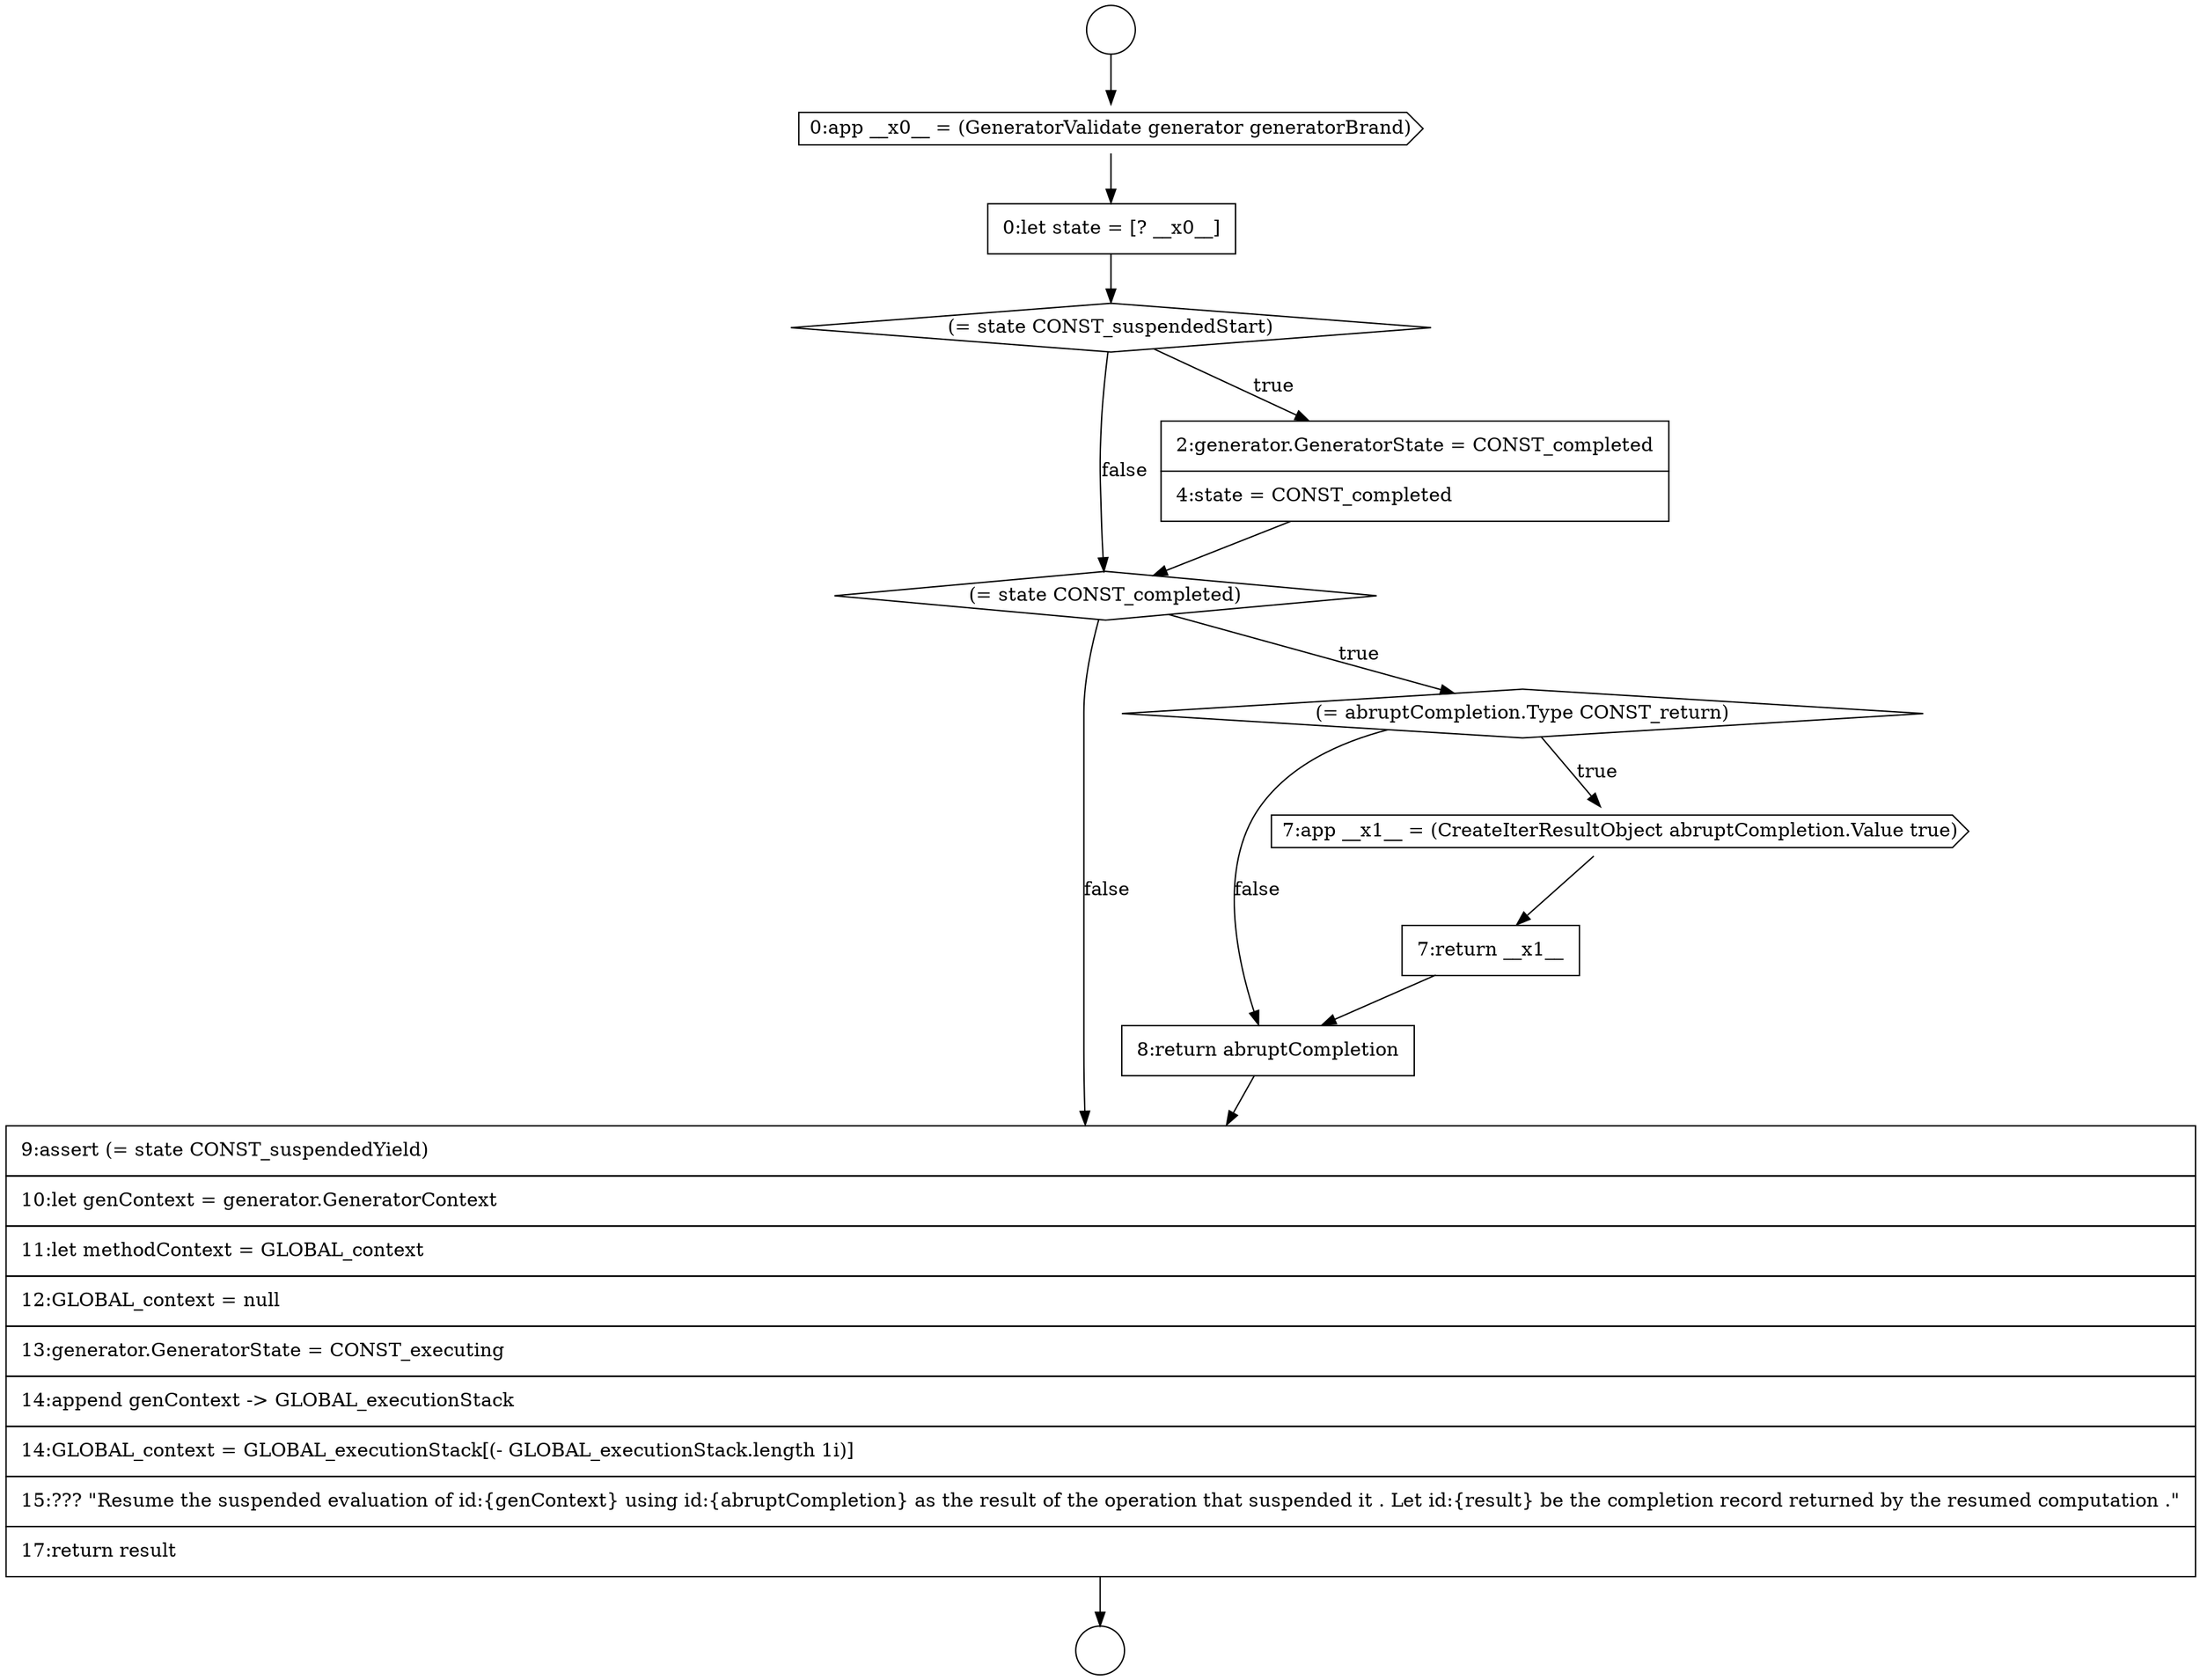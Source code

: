 digraph {
  node19130 [shape=cds, label=<<font color="black">0:app __x0__ = (GeneratorValidate generator generatorBrand)</font>> color="black" fillcolor="white" style=filled]
  node19139 [shape=none, margin=0, label=<<font color="black">
    <table border="0" cellborder="1" cellspacing="0" cellpadding="10">
      <tr><td align="left">9:assert (= state CONST_suspendedYield)</td></tr>
      <tr><td align="left">10:let genContext = generator.GeneratorContext</td></tr>
      <tr><td align="left">11:let methodContext = GLOBAL_context</td></tr>
      <tr><td align="left">12:GLOBAL_context = null</td></tr>
      <tr><td align="left">13:generator.GeneratorState = CONST_executing</td></tr>
      <tr><td align="left">14:append genContext -&gt; GLOBAL_executionStack</td></tr>
      <tr><td align="left">14:GLOBAL_context = GLOBAL_executionStack[(- GLOBAL_executionStack.length 1i)]</td></tr>
      <tr><td align="left">15:??? &quot;Resume the suspended evaluation of id:{genContext} using id:{abruptCompletion} as the result of the operation that suspended it . Let id:{result} be the completion record returned by the resumed computation .&quot;</td></tr>
      <tr><td align="left">17:return result</td></tr>
    </table>
  </font>> color="black" fillcolor="white" style=filled]
  node19135 [shape=diamond, label=<<font color="black">(= abruptCompletion.Type CONST_return)</font>> color="black" fillcolor="white" style=filled]
  node19138 [shape=none, margin=0, label=<<font color="black">
    <table border="0" cellborder="1" cellspacing="0" cellpadding="10">
      <tr><td align="left">8:return abruptCompletion</td></tr>
    </table>
  </font>> color="black" fillcolor="white" style=filled]
  node19128 [shape=circle label=" " color="black" fillcolor="white" style=filled]
  node19131 [shape=none, margin=0, label=<<font color="black">
    <table border="0" cellborder="1" cellspacing="0" cellpadding="10">
      <tr><td align="left">0:let state = [? __x0__]</td></tr>
    </table>
  </font>> color="black" fillcolor="white" style=filled]
  node19134 [shape=diamond, label=<<font color="black">(= state CONST_completed)</font>> color="black" fillcolor="white" style=filled]
  node19133 [shape=none, margin=0, label=<<font color="black">
    <table border="0" cellborder="1" cellspacing="0" cellpadding="10">
      <tr><td align="left">2:generator.GeneratorState = CONST_completed</td></tr>
      <tr><td align="left">4:state = CONST_completed</td></tr>
    </table>
  </font>> color="black" fillcolor="white" style=filled]
  node19132 [shape=diamond, label=<<font color="black">(= state CONST_suspendedStart)</font>> color="black" fillcolor="white" style=filled]
  node19137 [shape=none, margin=0, label=<<font color="black">
    <table border="0" cellborder="1" cellspacing="0" cellpadding="10">
      <tr><td align="left">7:return __x1__</td></tr>
    </table>
  </font>> color="black" fillcolor="white" style=filled]
  node19129 [shape=circle label=" " color="black" fillcolor="white" style=filled]
  node19136 [shape=cds, label=<<font color="black">7:app __x1__ = (CreateIterResultObject abruptCompletion.Value true)</font>> color="black" fillcolor="white" style=filled]
  node19133 -> node19134 [ color="black"]
  node19130 -> node19131 [ color="black"]
  node19139 -> node19129 [ color="black"]
  node19135 -> node19136 [label=<<font color="black">true</font>> color="black"]
  node19135 -> node19138 [label=<<font color="black">false</font>> color="black"]
  node19132 -> node19133 [label=<<font color="black">true</font>> color="black"]
  node19132 -> node19134 [label=<<font color="black">false</font>> color="black"]
  node19137 -> node19138 [ color="black"]
  node19134 -> node19135 [label=<<font color="black">true</font>> color="black"]
  node19134 -> node19139 [label=<<font color="black">false</font>> color="black"]
  node19128 -> node19130 [ color="black"]
  node19136 -> node19137 [ color="black"]
  node19131 -> node19132 [ color="black"]
  node19138 -> node19139 [ color="black"]
}
